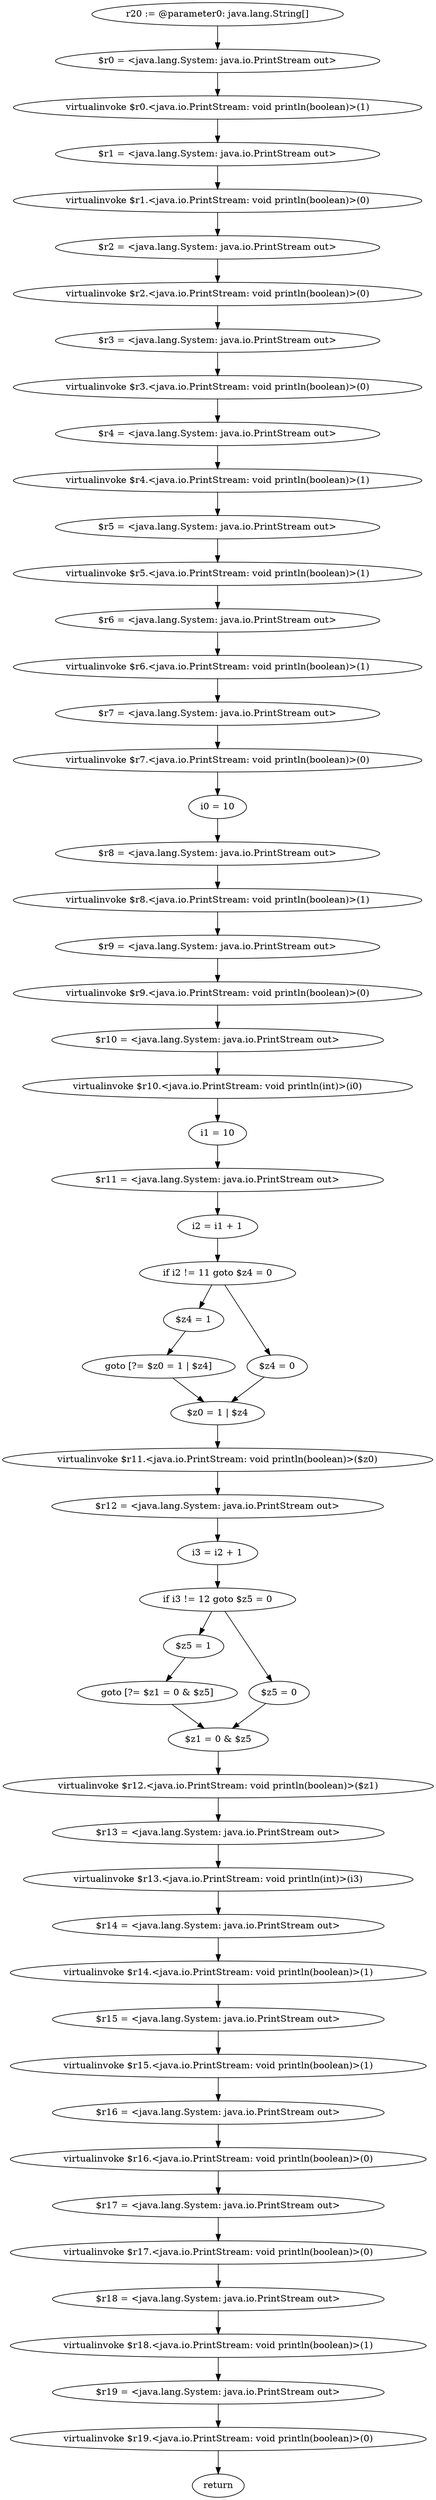 digraph "unitGraph" {
    "r20 := @parameter0: java.lang.String[]"
    "$r0 = <java.lang.System: java.io.PrintStream out>"
    "virtualinvoke $r0.<java.io.PrintStream: void println(boolean)>(1)"
    "$r1 = <java.lang.System: java.io.PrintStream out>"
    "virtualinvoke $r1.<java.io.PrintStream: void println(boolean)>(0)"
    "$r2 = <java.lang.System: java.io.PrintStream out>"
    "virtualinvoke $r2.<java.io.PrintStream: void println(boolean)>(0)"
    "$r3 = <java.lang.System: java.io.PrintStream out>"
    "virtualinvoke $r3.<java.io.PrintStream: void println(boolean)>(0)"
    "$r4 = <java.lang.System: java.io.PrintStream out>"
    "virtualinvoke $r4.<java.io.PrintStream: void println(boolean)>(1)"
    "$r5 = <java.lang.System: java.io.PrintStream out>"
    "virtualinvoke $r5.<java.io.PrintStream: void println(boolean)>(1)"
    "$r6 = <java.lang.System: java.io.PrintStream out>"
    "virtualinvoke $r6.<java.io.PrintStream: void println(boolean)>(1)"
    "$r7 = <java.lang.System: java.io.PrintStream out>"
    "virtualinvoke $r7.<java.io.PrintStream: void println(boolean)>(0)"
    "i0 = 10"
    "$r8 = <java.lang.System: java.io.PrintStream out>"
    "virtualinvoke $r8.<java.io.PrintStream: void println(boolean)>(1)"
    "$r9 = <java.lang.System: java.io.PrintStream out>"
    "virtualinvoke $r9.<java.io.PrintStream: void println(boolean)>(0)"
    "$r10 = <java.lang.System: java.io.PrintStream out>"
    "virtualinvoke $r10.<java.io.PrintStream: void println(int)>(i0)"
    "i1 = 10"
    "$r11 = <java.lang.System: java.io.PrintStream out>"
    "i2 = i1 + 1"
    "if i2 != 11 goto $z4 = 0"
    "$z4 = 1"
    "goto [?= $z0 = 1 | $z4]"
    "$z4 = 0"
    "$z0 = 1 | $z4"
    "virtualinvoke $r11.<java.io.PrintStream: void println(boolean)>($z0)"
    "$r12 = <java.lang.System: java.io.PrintStream out>"
    "i3 = i2 + 1"
    "if i3 != 12 goto $z5 = 0"
    "$z5 = 1"
    "goto [?= $z1 = 0 & $z5]"
    "$z5 = 0"
    "$z1 = 0 & $z5"
    "virtualinvoke $r12.<java.io.PrintStream: void println(boolean)>($z1)"
    "$r13 = <java.lang.System: java.io.PrintStream out>"
    "virtualinvoke $r13.<java.io.PrintStream: void println(int)>(i3)"
    "$r14 = <java.lang.System: java.io.PrintStream out>"
    "virtualinvoke $r14.<java.io.PrintStream: void println(boolean)>(1)"
    "$r15 = <java.lang.System: java.io.PrintStream out>"
    "virtualinvoke $r15.<java.io.PrintStream: void println(boolean)>(1)"
    "$r16 = <java.lang.System: java.io.PrintStream out>"
    "virtualinvoke $r16.<java.io.PrintStream: void println(boolean)>(0)"
    "$r17 = <java.lang.System: java.io.PrintStream out>"
    "virtualinvoke $r17.<java.io.PrintStream: void println(boolean)>(0)"
    "$r18 = <java.lang.System: java.io.PrintStream out>"
    "virtualinvoke $r18.<java.io.PrintStream: void println(boolean)>(1)"
    "$r19 = <java.lang.System: java.io.PrintStream out>"
    "virtualinvoke $r19.<java.io.PrintStream: void println(boolean)>(0)"
    "return"
    "r20 := @parameter0: java.lang.String[]"->"$r0 = <java.lang.System: java.io.PrintStream out>";
    "$r0 = <java.lang.System: java.io.PrintStream out>"->"virtualinvoke $r0.<java.io.PrintStream: void println(boolean)>(1)";
    "virtualinvoke $r0.<java.io.PrintStream: void println(boolean)>(1)"->"$r1 = <java.lang.System: java.io.PrintStream out>";
    "$r1 = <java.lang.System: java.io.PrintStream out>"->"virtualinvoke $r1.<java.io.PrintStream: void println(boolean)>(0)";
    "virtualinvoke $r1.<java.io.PrintStream: void println(boolean)>(0)"->"$r2 = <java.lang.System: java.io.PrintStream out>";
    "$r2 = <java.lang.System: java.io.PrintStream out>"->"virtualinvoke $r2.<java.io.PrintStream: void println(boolean)>(0)";
    "virtualinvoke $r2.<java.io.PrintStream: void println(boolean)>(0)"->"$r3 = <java.lang.System: java.io.PrintStream out>";
    "$r3 = <java.lang.System: java.io.PrintStream out>"->"virtualinvoke $r3.<java.io.PrintStream: void println(boolean)>(0)";
    "virtualinvoke $r3.<java.io.PrintStream: void println(boolean)>(0)"->"$r4 = <java.lang.System: java.io.PrintStream out>";
    "$r4 = <java.lang.System: java.io.PrintStream out>"->"virtualinvoke $r4.<java.io.PrintStream: void println(boolean)>(1)";
    "virtualinvoke $r4.<java.io.PrintStream: void println(boolean)>(1)"->"$r5 = <java.lang.System: java.io.PrintStream out>";
    "$r5 = <java.lang.System: java.io.PrintStream out>"->"virtualinvoke $r5.<java.io.PrintStream: void println(boolean)>(1)";
    "virtualinvoke $r5.<java.io.PrintStream: void println(boolean)>(1)"->"$r6 = <java.lang.System: java.io.PrintStream out>";
    "$r6 = <java.lang.System: java.io.PrintStream out>"->"virtualinvoke $r6.<java.io.PrintStream: void println(boolean)>(1)";
    "virtualinvoke $r6.<java.io.PrintStream: void println(boolean)>(1)"->"$r7 = <java.lang.System: java.io.PrintStream out>";
    "$r7 = <java.lang.System: java.io.PrintStream out>"->"virtualinvoke $r7.<java.io.PrintStream: void println(boolean)>(0)";
    "virtualinvoke $r7.<java.io.PrintStream: void println(boolean)>(0)"->"i0 = 10";
    "i0 = 10"->"$r8 = <java.lang.System: java.io.PrintStream out>";
    "$r8 = <java.lang.System: java.io.PrintStream out>"->"virtualinvoke $r8.<java.io.PrintStream: void println(boolean)>(1)";
    "virtualinvoke $r8.<java.io.PrintStream: void println(boolean)>(1)"->"$r9 = <java.lang.System: java.io.PrintStream out>";
    "$r9 = <java.lang.System: java.io.PrintStream out>"->"virtualinvoke $r9.<java.io.PrintStream: void println(boolean)>(0)";
    "virtualinvoke $r9.<java.io.PrintStream: void println(boolean)>(0)"->"$r10 = <java.lang.System: java.io.PrintStream out>";
    "$r10 = <java.lang.System: java.io.PrintStream out>"->"virtualinvoke $r10.<java.io.PrintStream: void println(int)>(i0)";
    "virtualinvoke $r10.<java.io.PrintStream: void println(int)>(i0)"->"i1 = 10";
    "i1 = 10"->"$r11 = <java.lang.System: java.io.PrintStream out>";
    "$r11 = <java.lang.System: java.io.PrintStream out>"->"i2 = i1 + 1";
    "i2 = i1 + 1"->"if i2 != 11 goto $z4 = 0";
    "if i2 != 11 goto $z4 = 0"->"$z4 = 1";
    "if i2 != 11 goto $z4 = 0"->"$z4 = 0";
    "$z4 = 1"->"goto [?= $z0 = 1 | $z4]";
    "goto [?= $z0 = 1 | $z4]"->"$z0 = 1 | $z4";
    "$z4 = 0"->"$z0 = 1 | $z4";
    "$z0 = 1 | $z4"->"virtualinvoke $r11.<java.io.PrintStream: void println(boolean)>($z0)";
    "virtualinvoke $r11.<java.io.PrintStream: void println(boolean)>($z0)"->"$r12 = <java.lang.System: java.io.PrintStream out>";
    "$r12 = <java.lang.System: java.io.PrintStream out>"->"i3 = i2 + 1";
    "i3 = i2 + 1"->"if i3 != 12 goto $z5 = 0";
    "if i3 != 12 goto $z5 = 0"->"$z5 = 1";
    "if i3 != 12 goto $z5 = 0"->"$z5 = 0";
    "$z5 = 1"->"goto [?= $z1 = 0 & $z5]";
    "goto [?= $z1 = 0 & $z5]"->"$z1 = 0 & $z5";
    "$z5 = 0"->"$z1 = 0 & $z5";
    "$z1 = 0 & $z5"->"virtualinvoke $r12.<java.io.PrintStream: void println(boolean)>($z1)";
    "virtualinvoke $r12.<java.io.PrintStream: void println(boolean)>($z1)"->"$r13 = <java.lang.System: java.io.PrintStream out>";
    "$r13 = <java.lang.System: java.io.PrintStream out>"->"virtualinvoke $r13.<java.io.PrintStream: void println(int)>(i3)";
    "virtualinvoke $r13.<java.io.PrintStream: void println(int)>(i3)"->"$r14 = <java.lang.System: java.io.PrintStream out>";
    "$r14 = <java.lang.System: java.io.PrintStream out>"->"virtualinvoke $r14.<java.io.PrintStream: void println(boolean)>(1)";
    "virtualinvoke $r14.<java.io.PrintStream: void println(boolean)>(1)"->"$r15 = <java.lang.System: java.io.PrintStream out>";
    "$r15 = <java.lang.System: java.io.PrintStream out>"->"virtualinvoke $r15.<java.io.PrintStream: void println(boolean)>(1)";
    "virtualinvoke $r15.<java.io.PrintStream: void println(boolean)>(1)"->"$r16 = <java.lang.System: java.io.PrintStream out>";
    "$r16 = <java.lang.System: java.io.PrintStream out>"->"virtualinvoke $r16.<java.io.PrintStream: void println(boolean)>(0)";
    "virtualinvoke $r16.<java.io.PrintStream: void println(boolean)>(0)"->"$r17 = <java.lang.System: java.io.PrintStream out>";
    "$r17 = <java.lang.System: java.io.PrintStream out>"->"virtualinvoke $r17.<java.io.PrintStream: void println(boolean)>(0)";
    "virtualinvoke $r17.<java.io.PrintStream: void println(boolean)>(0)"->"$r18 = <java.lang.System: java.io.PrintStream out>";
    "$r18 = <java.lang.System: java.io.PrintStream out>"->"virtualinvoke $r18.<java.io.PrintStream: void println(boolean)>(1)";
    "virtualinvoke $r18.<java.io.PrintStream: void println(boolean)>(1)"->"$r19 = <java.lang.System: java.io.PrintStream out>";
    "$r19 = <java.lang.System: java.io.PrintStream out>"->"virtualinvoke $r19.<java.io.PrintStream: void println(boolean)>(0)";
    "virtualinvoke $r19.<java.io.PrintStream: void println(boolean)>(0)"->"return";
}

